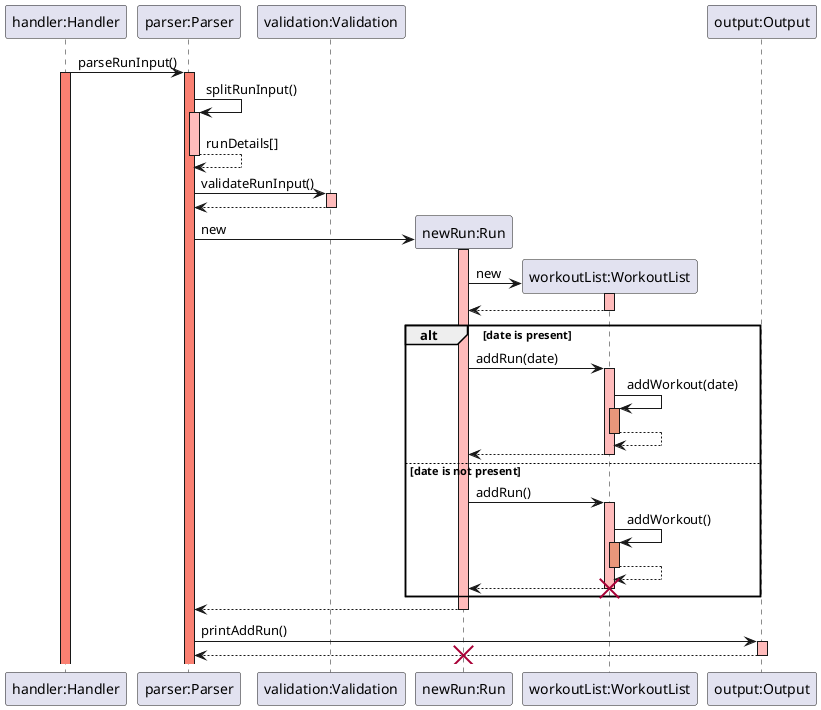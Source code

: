 @startuml
skinparam sequenceReferenceBackgroundColor lightblue

participant "handler:Handler" as Handler

participant "parser:Parser" as Parser
participant "validation:Validation" as Validation
participant "newRun:Run" as Run
participant "workoutList:WorkoutList" as WorkoutList
participant "output:Output" as Output

Handler -> Parser: parseRunInput()
activate Handler #salmon
activate Parser #salmon

Parser -> Parser: splitRunInput()
activate Parser #FFBBBB
Parser --> Parser: runDetails[]
deactivate Parser #FFBBBB

Parser -> Validation: validateRunInput()
activate Validation #FFBBBB
Validation --> Parser: 
deactivate Validation

Parser -> Run **: new
activate Run #FFBBBB   
Run -> WorkoutList **: new
activate WorkoutList #FFBBBB
WorkoutList --> Run:
deactivate WorkoutList #FFBBBB

alt date is present
    Run -> WorkoutList: addRun(date)
    activate WorkoutList #FFBBBB
    WorkoutList -> WorkoutList: addWorkout(date)
    activate WorkoutList #DarkSalmon
    WorkoutList --> WorkoutList:
    deactivate WorkoutList #DarkSalmon
    WorkoutList --> Run:
    deactivate WorkoutList #FFBBBB

 
else date is not present
    Run -> WorkoutList: addRun()
    activate WorkoutList #FFBBBB
    WorkoutList -> WorkoutList: addWorkout()
    activate WorkoutList #DarkSalmon
    WorkoutList --> WorkoutList:
    deactivate WorkoutList #DarkSalmon
    WorkoutList --> Run:
    deactivate WorkoutList #FFBBBB
    destroy WorkoutList
end
Run --> Parser:
deactivate Run #FFBBBB
Parser -> Output: printAddRun()
activate Output #FFBBBB
Output --> Parser:
deactivate Output #FFBBBB
destroy Run
@enduml